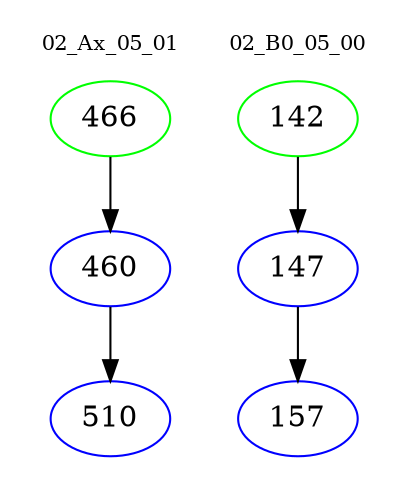 digraph{
subgraph cluster_0 {
color = white
label = "02_Ax_05_01";
fontsize=10;
T0_466 [label="466", color="green"]
T0_466 -> T0_460 [color="black"]
T0_460 [label="460", color="blue"]
T0_460 -> T0_510 [color="black"]
T0_510 [label="510", color="blue"]
}
subgraph cluster_1 {
color = white
label = "02_B0_05_00";
fontsize=10;
T1_142 [label="142", color="green"]
T1_142 -> T1_147 [color="black"]
T1_147 [label="147", color="blue"]
T1_147 -> T1_157 [color="black"]
T1_157 [label="157", color="blue"]
}
}
